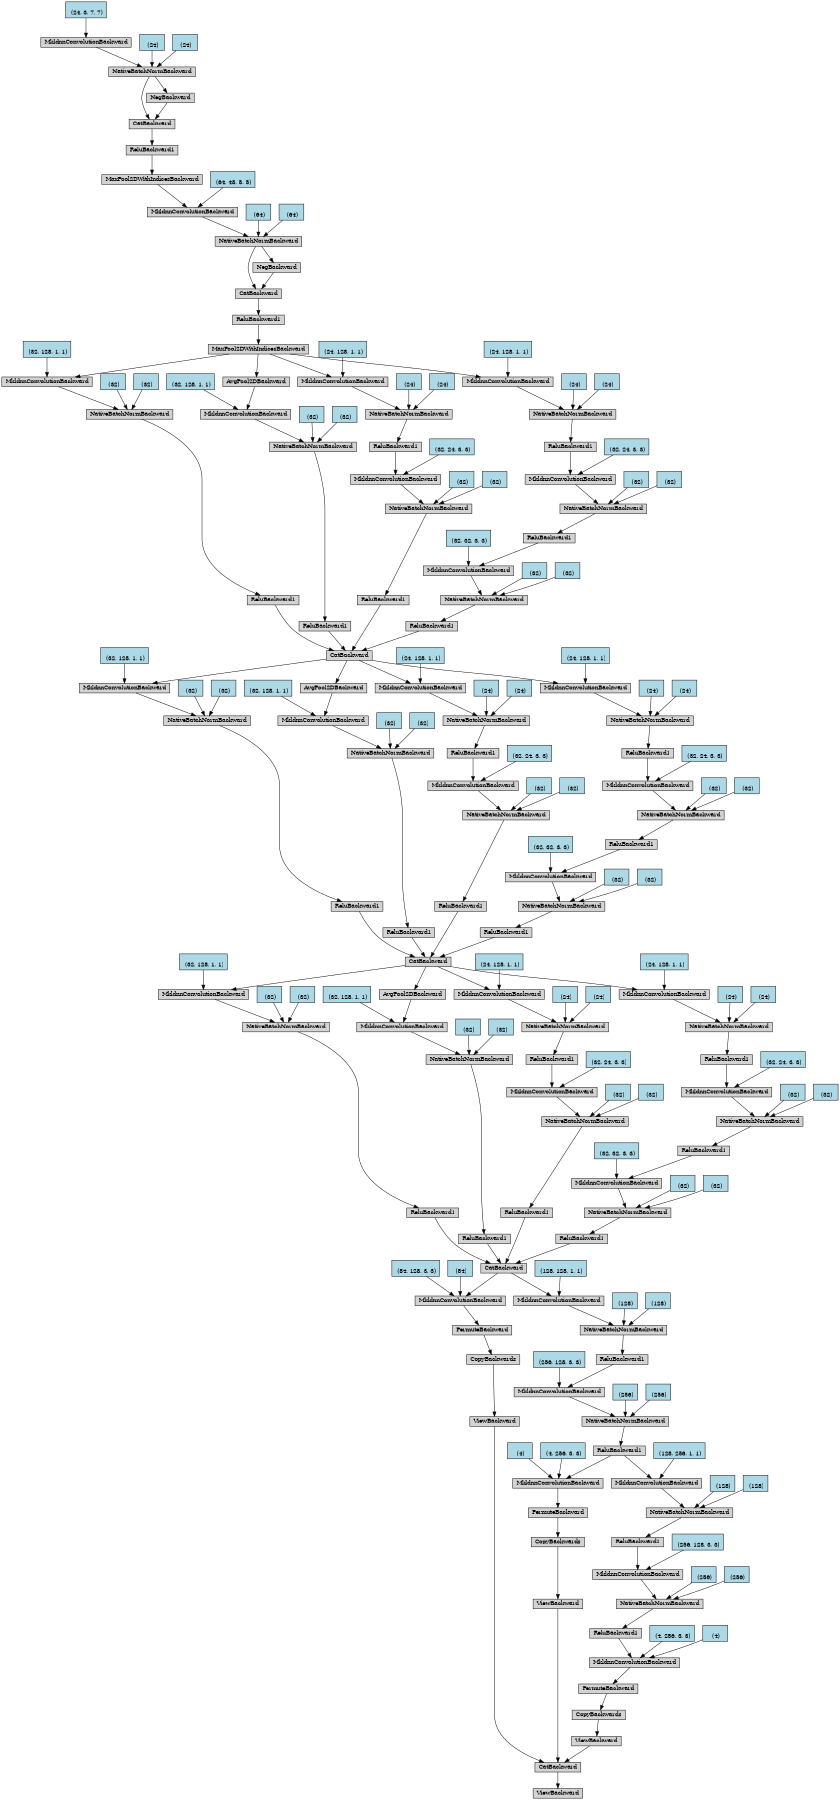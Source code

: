 digraph {
	graph [size="12,12"]
	node [align=left fontsize=12 height=0.2 ranksep=0.1 shape=box style=filled]
	140530748669400 [label=ViewBackward]
	140530748669456 -> 140530748669400
	140530748669456 [label=CatBackward]
	140530748669568 -> 140530748669456
	140530748669568 [label=ViewBackward]
	140530748669792 -> 140530748669568
	140530748669792 [label=CopyBackwards]
	140530748669904 -> 140530748669792
	140530748669904 [label=PermuteBackward]
	140530748326016 -> 140530748669904
	140530748326016 [label=MkldnnConvolutionBackward]
	140530748326128 -> 140530748326016
	140530748326128 [label=CatBackward]
	140530748326352 -> 140530748326128
	140530748326352 [label=ReluBackward1]
	140530748326632 -> 140530748326352
	140530748326632 [label=NativeBatchNormBackward]
	140530748326744 -> 140530748326632
	140530748326744 [label=MkldnnConvolutionBackward]
	140530748326968 -> 140530748326744
	140530748326968 [label=CatBackward]
	140530748327136 -> 140530748326968
	140530748327136 [label=ReluBackward1]
	140530748327416 -> 140530748327136
	140530748327416 [label=NativeBatchNormBackward]
	140530748327528 -> 140530748327416
	140530748327528 [label=MkldnnConvolutionBackward]
	140530748327752 -> 140530748327528
	140530748327752 [label=CatBackward]
	140530748327920 -> 140530748327752
	140530748327920 [label=ReluBackward1]
	140530748328200 -> 140530748327920
	140530748328200 [label=NativeBatchNormBackward]
	140530748328312 -> 140530748328200
	140530748328312 [label=MkldnnConvolutionBackward]
	140530748328536 -> 140530748328312
	140530748328536 [label=MaxPool2DWithIndicesBackward]
	140530748328704 -> 140530748328536
	140530748328704 [label=ReluBackward1]
	140530748328816 -> 140530748328704
	140530748328816 [label=CatBackward]
	140530748328928 -> 140530748328816
	140530748328928 [label=NativeBatchNormBackward]
	140530748329096 -> 140530748328928
	140530748329096 [label=MkldnnConvolutionBackward]
	140530748329320 -> 140530748329096
	140530748329320 [label=MaxPool2DWithIndicesBackward]
	140530748329488 -> 140530748329320
	140530748329488 [label=ReluBackward1]
	140530748329656 -> 140530748329488
	140530748329656 [label=CatBackward]
	140530748329824 -> 140530748329656
	140530748329824 [label=NativeBatchNormBackward]
	140530748334152 -> 140530748329824
	140530748334152 [label=MkldnnConvolutionBackward]
	140530748334376 -> 140530748334152
	140530748334376 [label="
 (24, 3, 7, 7)" fillcolor=lightblue]
	140530748334208 -> 140530748329824
	140530748334208 [label="
 (24)" fillcolor=lightblue]
	140530748334264 -> 140530748329824
	140530748334264 [label="
 (24)" fillcolor=lightblue]
	140530748329880 -> 140530748329656
	140530748329880 [label=NegBackward]
	140530748329824 -> 140530748329880
	140530748329376 -> 140530748329096
	140530748329376 [label="
 (64, 48, 5, 5)" fillcolor=lightblue]
	140530748329152 -> 140530748328928
	140530748329152 [label="
 (64)" fillcolor=lightblue]
	140530748329208 -> 140530748328928
	140530748329208 [label="
 (64)" fillcolor=lightblue]
	140530748328984 -> 140530748328816
	140530748328984 [label=NegBackward]
	140530748328928 -> 140530748328984
	140530748328592 -> 140530748328312
	140530748328592 [label="
 (32, 128, 1, 1)" fillcolor=lightblue]
	140530748328368 -> 140530748328200
	140530748328368 [label="
 (32)" fillcolor=lightblue]
	140530748328424 -> 140530748328200
	140530748328424 [label="
 (32)" fillcolor=lightblue]
	140530748327976 -> 140530748327752
	140530748327976 [label=ReluBackward1]
	140530748328256 -> 140530748327976
	140530748328256 [label=NativeBatchNormBackward]
	140530748328648 -> 140530748328256
	140530748328648 [label=MkldnnConvolutionBackward]
	140530748329264 -> 140530748328648
	140530748329264 [label=AvgPool2DBackward]
	140530748328536 -> 140530748329264
	140530748329432 -> 140530748328648
	140530748329432 [label="
 (32, 128, 1, 1)" fillcolor=lightblue]
	140530748328872 -> 140530748328256
	140530748328872 [label="
 (32)" fillcolor=lightblue]
	140530748329040 -> 140530748328256
	140530748329040 [label="
 (32)" fillcolor=lightblue]
	140530748328032 -> 140530748327752
	140530748328032 [label=ReluBackward1]
	140530748328480 -> 140530748328032
	140530748328480 [label=NativeBatchNormBackward]
	140530748329712 -> 140530748328480
	140530748329712 [label=MkldnnConvolutionBackward]
	140530748334432 -> 140530748329712
	140530748334432 [label=ReluBackward1]
	140530748334712 -> 140530748334432
	140530748334712 [label=NativeBatchNormBackward]
	140530748334824 -> 140530748334712
	140530748334824 [label=MkldnnConvolutionBackward]
	140530748328536 -> 140530748334824
	140530748335048 -> 140530748334824
	140530748335048 [label="
 (24, 128, 1, 1)" fillcolor=lightblue]
	140530748334880 -> 140530748334712
	140530748334880 [label="
 (24)" fillcolor=lightblue]
	140530748334936 -> 140530748334712
	140530748334936 [label="
 (24)" fillcolor=lightblue]
	140530748334488 -> 140530748329712
	140530748334488 [label="
 (32, 24, 3, 3)" fillcolor=lightblue]
	140530748329544 -> 140530748328480
	140530748329544 [label="
 (32)" fillcolor=lightblue]
	140530748329936 -> 140530748328480
	140530748329936 [label="
 (32)" fillcolor=lightblue]
	140530748328088 -> 140530748327752
	140530748328088 [label=ReluBackward1]
	140530748328760 -> 140530748328088
	140530748328760 [label=NativeBatchNormBackward]
	140530748334656 -> 140530748328760
	140530748334656 [label=MkldnnConvolutionBackward]
	140530748335216 -> 140530748334656
	140530748335216 [label=ReluBackward1]
	140530748335328 -> 140530748335216
	140530748335328 [label=NativeBatchNormBackward]
	140530748335440 -> 140530748335328
	140530748335440 [label=MkldnnConvolutionBackward]
	140530748335664 -> 140530748335440
	140530748335664 [label=ReluBackward1]
	140530748335832 -> 140530748335664
	140530748335832 [label=NativeBatchNormBackward]
	140530748335944 -> 140530748335832
	140530748335944 [label=MkldnnConvolutionBackward]
	140530748328536 -> 140530748335944
	140530748336168 -> 140530748335944
	140530748336168 [label="
 (24, 128, 1, 1)" fillcolor=lightblue]
	140530748336000 -> 140530748335832
	140530748336000 [label="
 (24)" fillcolor=lightblue]
	140530748336056 -> 140530748335832
	140530748336056 [label="
 (24)" fillcolor=lightblue]
	140530748335720 -> 140530748335440
	140530748335720 [label="
 (32, 24, 3, 3)" fillcolor=lightblue]
	140530748335496 -> 140530748335328
	140530748335496 [label="
 (32)" fillcolor=lightblue]
	140530748335552 -> 140530748335328
	140530748335552 [label="
 (32)" fillcolor=lightblue]
	140530748335272 -> 140530748334656
	140530748335272 [label="
 (32, 32, 3, 3)" fillcolor=lightblue]
	140530748334992 -> 140530748328760
	140530748334992 [label="
 (32)" fillcolor=lightblue]
	140530748335104 -> 140530748328760
	140530748335104 [label="
 (32)" fillcolor=lightblue]
	140530748327808 -> 140530748327528
	140530748327808 [label="
 (32, 128, 1, 1)" fillcolor=lightblue]
	140530748327584 -> 140530748327416
	140530748327584 [label="
 (32)" fillcolor=lightblue]
	140530748327640 -> 140530748327416
	140530748327640 [label="
 (32)" fillcolor=lightblue]
	140530748327192 -> 140530748326968
	140530748327192 [label=ReluBackward1]
	140530748327472 -> 140530748327192
	140530748327472 [label=NativeBatchNormBackward]
	140530748327864 -> 140530748327472
	140530748327864 [label=MkldnnConvolutionBackward]
	140530748335160 -> 140530748327864
	140530748335160 [label=AvgPool2DBackward]
	140530748327752 -> 140530748335160
	140530748335608 -> 140530748327864
	140530748335608 [label="
 (32, 128, 1, 1)" fillcolor=lightblue]
	140530748328144 -> 140530748327472
	140530748328144 [label="
 (32)" fillcolor=lightblue]
	140530748334320 -> 140530748327472
	140530748334320 [label="
 (32)" fillcolor=lightblue]
	140530748327248 -> 140530748326968
	140530748327248 [label=ReluBackward1]
	140530748327696 -> 140530748327248
	140530748327696 [label=NativeBatchNormBackward]
	140530748335776 -> 140530748327696
	140530748335776 [label=MkldnnConvolutionBackward]
	140530748335888 -> 140530748335776
	140530748335888 [label=ReluBackward1]
	140530748336280 -> 140530748335888
	140530748336280 [label=NativeBatchNormBackward]
	140530748336504 -> 140530748336280
	140530748336504 [label=MkldnnConvolutionBackward]
	140530748327752 -> 140530748336504
	140530748336728 -> 140530748336504
	140530748336728 [label="
 (24, 128, 1, 1)" fillcolor=lightblue]
	140530748336560 -> 140530748336280
	140530748336560 [label="
 (24)" fillcolor=lightblue]
	140530748336616 -> 140530748336280
	140530748336616 [label="
 (24)" fillcolor=lightblue]
	140530748336336 -> 140530748335776
	140530748336336 [label="
 (32, 24, 3, 3)" fillcolor=lightblue]
	140530748336112 -> 140530748327696
	140530748336112 [label="
 (32)" fillcolor=lightblue]
	140530748336224 -> 140530748327696
	140530748336224 [label="
 (32)" fillcolor=lightblue]
	140530748327304 -> 140530748326968
	140530748327304 [label=ReluBackward1]
	140530748334768 -> 140530748327304
	140530748334768 [label=NativeBatchNormBackward]
	140530748336392 -> 140530748334768
	140530748336392 [label=MkldnnConvolutionBackward]
	140530748336896 -> 140530748336392
	140530748336896 [label=ReluBackward1]
	140530748337008 -> 140530748336896
	140530748337008 [label=NativeBatchNormBackward]
	140530748337120 -> 140530748337008
	140530748337120 [label=MkldnnConvolutionBackward]
	140530748337344 -> 140530748337120
	140530748337344 [label=ReluBackward1]
	140530748337512 -> 140530748337344
	140530748337512 [label=NativeBatchNormBackward]
	140530748337624 -> 140530748337512
	140530748337624 [label=MkldnnConvolutionBackward]
	140530748327752 -> 140530748337624
	140530748337848 -> 140530748337624
	140530748337848 [label="
 (24, 128, 1, 1)" fillcolor=lightblue]
	140530748337680 -> 140530748337512
	140530748337680 [label="
 (24)" fillcolor=lightblue]
	140530748337736 -> 140530748337512
	140530748337736 [label="
 (24)" fillcolor=lightblue]
	140530748337400 -> 140530748337120
	140530748337400 [label="
 (32, 24, 3, 3)" fillcolor=lightblue]
	140530748337176 -> 140530748337008
	140530748337176 [label="
 (32)" fillcolor=lightblue]
	140530748337232 -> 140530748337008
	140530748337232 [label="
 (32)" fillcolor=lightblue]
	140530748336952 -> 140530748336392
	140530748336952 [label="
 (32, 32, 3, 3)" fillcolor=lightblue]
	140530748336672 -> 140530748334768
	140530748336672 [label="
 (32)" fillcolor=lightblue]
	140530748336784 -> 140530748334768
	140530748336784 [label="
 (32)" fillcolor=lightblue]
	140530748327024 -> 140530748326744
	140530748327024 [label="
 (32, 128, 1, 1)" fillcolor=lightblue]
	140530748326800 -> 140530748326632
	140530748326800 [label="
 (32)" fillcolor=lightblue]
	140530748326856 -> 140530748326632
	140530748326856 [label="
 (32)" fillcolor=lightblue]
	140530748326408 -> 140530748326128
	140530748326408 [label=ReluBackward1]
	140530748326688 -> 140530748326408
	140530748326688 [label=NativeBatchNormBackward]
	140530748327080 -> 140530748326688
	140530748327080 [label=MkldnnConvolutionBackward]
	140530748336840 -> 140530748327080
	140530748336840 [label=AvgPool2DBackward]
	140530748326968 -> 140530748336840
	140530748337288 -> 140530748327080
	140530748337288 [label="
 (32, 128, 1, 1)" fillcolor=lightblue]
	140530748327360 -> 140530748326688
	140530748327360 [label="
 (32)" fillcolor=lightblue]
	140530748335384 -> 140530748326688
	140530748335384 [label="
 (32)" fillcolor=lightblue]
	140530748326464 -> 140530748326128
	140530748326464 [label=ReluBackward1]
	140530748326912 -> 140530748326464
	140530748326912 [label=NativeBatchNormBackward]
	140530748337456 -> 140530748326912
	140530748337456 [label=MkldnnConvolutionBackward]
	140530748337568 -> 140530748337456
	140530748337568 [label=ReluBackward1]
	140530748337960 -> 140530748337568
	140530748337960 [label=NativeBatchNormBackward]
	140530748371016 -> 140530748337960
	140530748371016 [label=MkldnnConvolutionBackward]
	140530748326968 -> 140530748371016
	140530748371240 -> 140530748371016
	140530748371240 [label="
 (24, 128, 1, 1)" fillcolor=lightblue]
	140530748371072 -> 140530748337960
	140530748371072 [label="
 (24)" fillcolor=lightblue]
	140530748371128 -> 140530748337960
	140530748371128 [label="
 (24)" fillcolor=lightblue]
	140530748338016 -> 140530748337456
	140530748338016 [label="
 (32, 24, 3, 3)" fillcolor=lightblue]
	140530748337792 -> 140530748326912
	140530748337792 [label="
 (32)" fillcolor=lightblue]
	140530748337904 -> 140530748326912
	140530748337904 [label="
 (32)" fillcolor=lightblue]
	140530748326520 -> 140530748326128
	140530748326520 [label=ReluBackward1]
	140530748336448 -> 140530748326520
	140530748336448 [label=NativeBatchNormBackward]
	140530748338072 -> 140530748336448
	140530748338072 [label=MkldnnConvolutionBackward]
	140530748371408 -> 140530748338072
	140530748371408 [label=ReluBackward1]
	140530748371520 -> 140530748371408
	140530748371520 [label=NativeBatchNormBackward]
	140530748371632 -> 140530748371520
	140530748371632 [label=MkldnnConvolutionBackward]
	140530748371856 -> 140530748371632
	140530748371856 [label=ReluBackward1]
	140530748372024 -> 140530748371856
	140530748372024 [label=NativeBatchNormBackward]
	140530748372136 -> 140530748372024
	140530748372136 [label=MkldnnConvolutionBackward]
	140530748326968 -> 140530748372136
	140530748372360 -> 140530748372136
	140530748372360 [label="
 (24, 128, 1, 1)" fillcolor=lightblue]
	140530748372192 -> 140530748372024
	140530748372192 [label="
 (24)" fillcolor=lightblue]
	140530748372248 -> 140530748372024
	140530748372248 [label="
 (24)" fillcolor=lightblue]
	140530748371912 -> 140530748371632
	140530748371912 [label="
 (32, 24, 3, 3)" fillcolor=lightblue]
	140530748371688 -> 140530748371520
	140530748371688 [label="
 (32)" fillcolor=lightblue]
	140530748371744 -> 140530748371520
	140530748371744 [label="
 (32)" fillcolor=lightblue]
	140530748371464 -> 140530748338072
	140530748371464 [label="
 (32, 32, 3, 3)" fillcolor=lightblue]
	140530748338128 -> 140530748336448
	140530748338128 [label="
 (32)" fillcolor=lightblue]
	140530748371184 -> 140530748336448
	140530748371184 [label="
 (32)" fillcolor=lightblue]
	140530748326184 -> 140530748326016
	140530748326184 [label="
 (84, 128, 3, 3)" fillcolor=lightblue]
	140530748326240 -> 140530748326016
	140530748326240 [label="
 (84)" fillcolor=lightblue]
	140530748669624 -> 140530748669456
	140530748669624 [label=ViewBackward]
	140530748669848 -> 140530748669624
	140530748669848 [label=CopyBackwards]
	140530748326072 -> 140530748669848
	140530748326072 [label=PermuteBackward]
	140530748326576 -> 140530748326072
	140530748326576 [label=MkldnnConvolutionBackward]
	140530748371296 -> 140530748326576
	140530748371296 [label=ReluBackward1]
	140530748371576 -> 140530748371296
	140530748371576 [label=NativeBatchNormBackward]
	140530748372416 -> 140530748371576
	140530748372416 [label=MkldnnConvolutionBackward]
	140530748372472 -> 140530748372416
	140530748372472 [label=ReluBackward1]
	140530748372752 -> 140530748372472
	140530748372752 [label=NativeBatchNormBackward]
	140530748372864 -> 140530748372752
	140530748372864 [label=MkldnnConvolutionBackward]
	140530748326128 -> 140530748372864
	140530748373088 -> 140530748372864
	140530748373088 [label="
 (128, 128, 1, 1)" fillcolor=lightblue]
	140530748372920 -> 140530748372752
	140530748372920 [label="
 (128)" fillcolor=lightblue]
	140530748372976 -> 140530748372752
	140530748372976 [label="
 (128)" fillcolor=lightblue]
	140530748372640 -> 140530748372416
	140530748372640 [label="
 (256, 128, 3, 3)" fillcolor=lightblue]
	140530748372080 -> 140530748371576
	140530748372080 [label="
 (256)" fillcolor=lightblue]
	140530748372528 -> 140530748371576
	140530748372528 [label="
 (256)" fillcolor=lightblue]
	140530748371352 -> 140530748326576
	140530748371352 [label="
 (4, 256, 3, 3)" fillcolor=lightblue]
	140530748371800 -> 140530748326576
	140530748371800 [label="
 (4)" fillcolor=lightblue]
	140530748669680 -> 140530748669456
	140530748669680 [label=ViewBackward]
	140530748325960 -> 140530748669680
	140530748325960 [label=CopyBackwards]
	140530748337064 -> 140530748325960
	140530748337064 [label=PermuteBackward]
	140530748372304 -> 140530748337064
	140530748372304 [label=MkldnnConvolutionBackward]
	140530748372696 -> 140530748372304
	140530748372696 [label=ReluBackward1]
	140530748373256 -> 140530748372696
	140530748373256 [label=NativeBatchNormBackward]
	140530748373200 -> 140530748373256
	140530748373200 [label=MkldnnConvolutionBackward]
	140530748373536 -> 140530748373200
	140530748373536 [label=ReluBackward1]
	140530748373704 -> 140530748373536
	140530748373704 [label=NativeBatchNormBackward]
	140530748373816 -> 140530748373704
	140530748373816 [label=MkldnnConvolutionBackward]
	140530748371296 -> 140530748373816
	140530748374040 -> 140530748373816
	140530748374040 [label="
 (128, 256, 1, 1)" fillcolor=lightblue]
	140530748373872 -> 140530748373704
	140530748373872 [label="
 (128)" fillcolor=lightblue]
	140530748373928 -> 140530748373704
	140530748373928 [label="
 (128)" fillcolor=lightblue]
	140530748373592 -> 140530748373200
	140530748373592 [label="
 (256, 128, 3, 3)" fillcolor=lightblue]
	140530748373368 -> 140530748373256
	140530748373368 [label="
 (256)" fillcolor=lightblue]
	140530748373424 -> 140530748373256
	140530748373424 [label="
 (256)" fillcolor=lightblue]
	140530748373032 -> 140530748372304
	140530748373032 [label="
 (4, 256, 3, 3)" fillcolor=lightblue]
	140530748373144 -> 140530748372304
	140530748373144 [label="
 (4)" fillcolor=lightblue]
}
